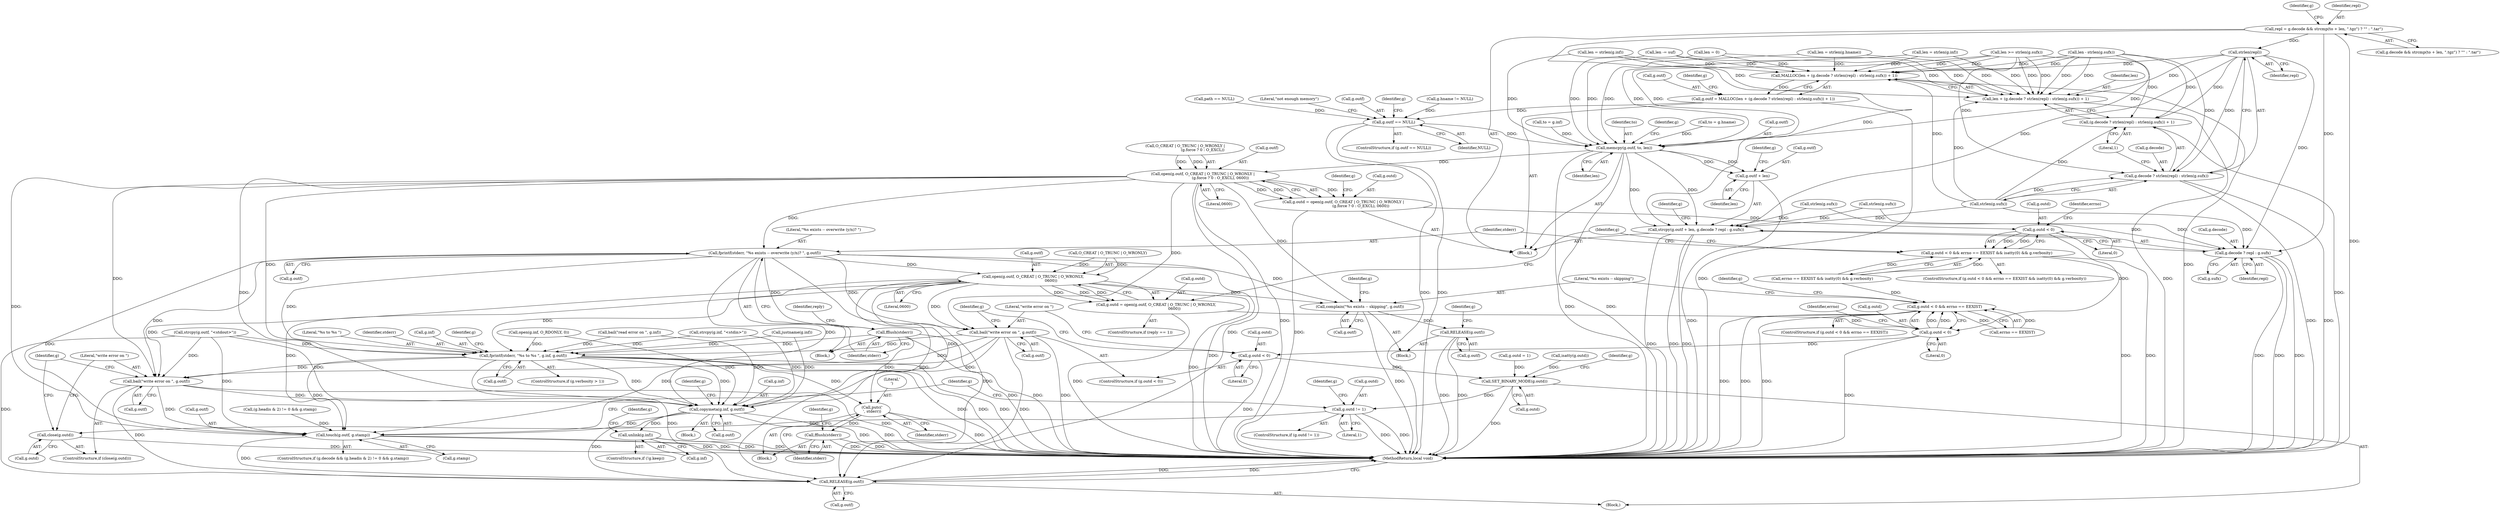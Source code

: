 digraph "0_pigz_fdad1406b3ec809f4954ff7cdf9e99eb18c2458f@pointer" {
"1001050" [label="(Call,repl = g.decode && strcmp(to + len, \".tgz\") ? \"\" : \".tar\")"];
"1001076" [label="(Call,strlen(repl))"];
"1001068" [label="(Call,MALLOC(len + (g.decode ? strlen(repl) : strlen(g.sufx)) + 1))"];
"1001064" [label="(Call,g.outf = MALLOC(len + (g.decode ? strlen(repl) : strlen(g.sufx)) + 1))"];
"1001084" [label="(Call,g.outf == NULL)"];
"1001092" [label="(Call,memcpy(g.outf, to, len))"];
"1001098" [label="(Call,strcpy(g.outf + len, g.decode ? repl : g.sufx))"];
"1001099" [label="(Call,g.outf + len)"];
"1001116" [label="(Call,open(g.outf, O_CREAT | O_TRUNC | O_WRONLY |\n                             (g.force ? 0 : O_EXCL), 0600))"];
"1001112" [label="(Call,g.outd = open(g.outf, O_CREAT | O_TRUNC | O_WRONLY |\n                             (g.force ? 0 : O_EXCL), 0600))"];
"1001135" [label="(Call,g.outd < 0)"];
"1001134" [label="(Call,g.outd < 0 && errno == EEXIST && isatty(0) && g.verbosity)"];
"1001225" [label="(Call,g.outd < 0)"];
"1001224" [label="(Call,g.outd < 0 && errno == EEXIST)"];
"1001259" [label="(Call,g.outd < 0)"];
"1001269" [label="(Call,SET_BINARY_MODE(g.outd))"];
"1001344" [label="(Call,g.outd != 1)"];
"1001351" [label="(Call,close(g.outd))"];
"1001153" [label="(Call,fprintf(stderr, \"%s exists -- overwrite (y/n)? \", g.outf))"];
"1001159" [label="(Call,fflush(stderr))"];
"1001283" [label="(Call,fprintf(stderr, \"%s to %s \", g.inf, g.outf))"];
"1001328" [label="(Call,putc('\n', stderr))"];
"1001331" [label="(Call,fflush(stderr))"];
"1001355" [label="(Call,bail(\"write error on \", g.outf))"];
"1001373" [label="(Call,copymeta(g.inf, g.outf))"];
"1001385" [label="(Call,unlink(g.inf))"];
"1001405" [label="(Call,touch(g.outf, g.stamp))"];
"1001412" [label="(Call,RELEASE(g.outf))"];
"1001213" [label="(Call,open(g.outf, O_CREAT | O_TRUNC | O_WRONLY,\n                              0600))"];
"1001209" [label="(Call,g.outd = open(g.outf, O_CREAT | O_TRUNC | O_WRONLY,\n                              0600))"];
"1001234" [label="(Call,complain(\"%s exists -- skipping\", g.outf))"];
"1001239" [label="(Call,RELEASE(g.outf))"];
"1001264" [label="(Call,bail(\"write error on \", g.outf))"];
"1001069" [label="(Call,len + (g.decode ? strlen(repl) : strlen(g.sufx)) + 1)"];
"1001071" [label="(Call,(g.decode ? strlen(repl) : strlen(g.sufx)) + 1)"];
"1001072" [label="(Call,g.decode ? strlen(repl) : strlen(g.sufx))"];
"1001104" [label="(Call,g.decode ? repl : g.sufx)"];
"1001356" [label="(Literal,\"write error on \")"];
"1001137" [label="(Identifier,g)"];
"1001070" [label="(Identifier,len)"];
"1001343" [label="(ControlStructure,if (g.outd != 1))"];
"1001235" [label="(Literal,\"%s exists -- skipping\")"];
"1001099" [label="(Call,g.outf + len)"];
"1001328" [label="(Call,putc('\n', stderr))"];
"1001275" [label="(Identifier,g)"];
"1001294" [label="(Identifier,g)"];
"1001086" [label="(Identifier,g)"];
"1001083" [label="(ControlStructure,if (g.outf == NULL))"];
"1000988" [label="(Call,g.outd = 1)"];
"1001259" [label="(Call,g.outd < 0)"];
"1001160" [label="(Identifier,stderr)"];
"1001283" [label="(Call,fprintf(stderr, \"%s to %s \", g.inf, g.outf))"];
"1001351" [label="(Call,close(g.outd))"];
"1001331" [label="(Call,fflush(stderr))"];
"1001266" [label="(Call,g.outf)"];
"1001229" [label="(Literal,0)"];
"1001097" [label="(Identifier,len)"];
"1001033" [label="(Call,g.hname != NULL)"];
"1001113" [label="(Call,g.outd)"];
"1001345" [label="(Call,g.outd)"];
"1001263" [label="(Literal,0)"];
"1001239" [label="(Call,RELEASE(g.outf))"];
"1001245" [label="(Identifier,g)"];
"1001261" [label="(Identifier,g)"];
"1001077" [label="(Identifier,repl)"];
"1001372" [label="(Block,)"];
"1001416" [label="(MethodReturn,local void)"];
"1000983" [label="(Call,strcpy(g.outf, \"<stdout>\"))"];
"1001142" [label="(Identifier,errno)"];
"1001140" [label="(Call,errno == EEXIST && isatty(0) && g.verbosity)"];
"1001352" [label="(Call,g.outd)"];
"1001209" [label="(Call,g.outd = open(g.outf, O_CREAT | O_TRUNC | O_WRONLY,\n                              0600))"];
"1001224" [label="(Call,g.outd < 0 && errno == EEXIST)"];
"1001004" [label="(Call,isatty(g.outd))"];
"1001357" [label="(Call,g.outf)"];
"1001088" [label="(Identifier,NULL)"];
"1001103" [label="(Identifier,len)"];
"1000188" [label="(Call,len = 0)"];
"1001064" [label="(Call,g.outf = MALLOC(len + (g.decode ? strlen(repl) : strlen(g.sufx)) + 1))"];
"1001093" [label="(Call,g.outf)"];
"1001373" [label="(Call,copymeta(g.inf, g.outf))"];
"1001066" [label="(Identifier,g)"];
"1001260" [label="(Call,g.outd)"];
"1001155" [label="(Literal,\"%s exists -- overwrite (y/n)? \")"];
"1001327" [label="(Block,)"];
"1001389" [label="(ControlStructure,if (g.decode && (g.headis & 2) != 0 && g.stamp))"];
"1001285" [label="(Literal,\"%s to %s \")"];
"1001136" [label="(Call,g.outd)"];
"1001258" [label="(ControlStructure,if (g.outd < 0))"];
"1000958" [label="(Call,path == NULL)"];
"1000771" [label="(Call,bail(\"read error on \", g.inf))"];
"1001090" [label="(Literal,\"not enough memory\")"];
"1001069" [label="(Call,len + (g.decode ? strlen(repl) : strlen(g.sufx)) + 1)"];
"1001336" [label="(Identifier,g)"];
"1001106" [label="(Identifier,g)"];
"1001044" [label="(Call,len = strlen(g.hname))"];
"1001374" [label="(Call,g.inf)"];
"1001355" [label="(Call,bail(\"write error on \", g.outf))"];
"1001405" [label="(Call,touch(g.outf, g.stamp))"];
"1001413" [label="(Call,g.outf)"];
"1001105" [label="(Call,g.decode)"];
"1001072" [label="(Call,g.decode ? strlen(repl) : strlen(g.sufx))"];
"1000134" [label="(Block,)"];
"1001109" [label="(Call,g.sufx)"];
"1001271" [label="(Identifier,g)"];
"1001104" [label="(Call,g.decode ? repl : g.sufx)"];
"1001205" [label="(ControlStructure,if (reply == 1))"];
"1001329" [label="(Literal,'\n')"];
"1000300" [label="(Call,len = strlen(g.inf))"];
"1001051" [label="(Identifier,repl)"];
"1001015" [label="(Call,to = g.inf)"];
"1001225" [label="(Call,g.outd < 0)"];
"1001392" [label="(Identifier,g)"];
"1001082" [label="(Literal,1)"];
"1001380" [label="(ControlStructure,if (!g.keep))"];
"1001348" [label="(Literal,1)"];
"1001409" [label="(Call,g.stamp)"];
"1001353" [label="(Identifier,g)"];
"1001108" [label="(Identifier,repl)"];
"1001406" [label="(Call,g.outf)"];
"1001265" [label="(Literal,\"write error on \")"];
"1001134" [label="(Call,g.outd < 0 && errno == EEXIST && isatty(0) && g.verbosity)"];
"1000759" [label="(Call,open(g.inf, O_RDONLY, 0))"];
"1001150" [label="(Block,)"];
"1001139" [label="(Literal,0)"];
"1001092" [label="(Call,memcpy(g.outf, to, len))"];
"1001289" [label="(Call,g.outf)"];
"1001241" [label="(Identifier,g)"];
"1001233" [label="(Block,)"];
"1001112" [label="(Call,g.outd = open(g.outf, O_CREAT | O_TRUNC | O_WRONLY |\n                             (g.force ? 0 : O_EXCL), 0600))"];
"1001284" [label="(Identifier,stderr)"];
"1001132" [label="(Literal,0600)"];
"1001385" [label="(Call,unlink(g.inf))"];
"1001230" [label="(Call,errno == EEXIST)"];
"1001332" [label="(Identifier,stderr)"];
"1001068" [label="(Call,MALLOC(len + (g.decode ? strlen(repl) : strlen(g.sufx)) + 1))"];
"1001213" [label="(Call,open(g.outf, O_CREAT | O_TRUNC | O_WRONLY,\n                              0600))"];
"1001231" [label="(Identifier,errno)"];
"1001269" [label="(Call,SET_BINARY_MODE(g.outd))"];
"1001098" [label="(Call,strcpy(g.outf + len, g.decode ? repl : g.sufx))"];
"1001286" [label="(Call,g.inf)"];
"1001073" [label="(Call,g.decode)"];
"1001217" [label="(Call,O_CREAT | O_TRUNC | O_WRONLY)"];
"1001223" [label="(ControlStructure,if (g.outd < 0 && errno == EEXIST))"];
"1001052" [label="(Call,g.decode && strcmp(to + len, \".tgz\") ? \"\" : \".tar\")"];
"1000223" [label="(Call,len = strlen(g.inf))"];
"1001114" [label="(Identifier,g)"];
"1001344" [label="(Call,g.outd != 1)"];
"1001162" [label="(Identifier,reply)"];
"1000752" [label="(Call,len -= suf)"];
"1001133" [label="(ControlStructure,if (g.outd < 0 && errno == EEXIST && isatty(0) && g.verbosity))"];
"1000687" [label="(Call,strlen(g.sufx))"];
"1001222" [label="(Literal,0600)"];
"1001078" [label="(Call,strlen(g.sufx))"];
"1001210" [label="(Call,g.outd)"];
"1001085" [label="(Call,g.outf)"];
"1001227" [label="(Identifier,g)"];
"1001096" [label="(Identifier,to)"];
"1001362" [label="(Identifier,g)"];
"1001383" [label="(Identifier,g)"];
"1001414" [label="(Identifier,g)"];
"1000685" [label="(Call,len >= strlen(g.sufx))"];
"1001065" [label="(Call,g.outf)"];
"1001116" [label="(Call,open(g.outf, O_CREAT | O_TRUNC | O_WRONLY |\n                             (g.force ? 0 : O_EXCL), 0600))"];
"1001153" [label="(Call,fprintf(stderr, \"%s exists -- overwrite (y/n)? \", g.outf))"];
"1001234" [label="(Call,complain(\"%s exists -- skipping\", g.outf))"];
"1001264" [label="(Call,bail(\"write error on \", g.outf))"];
"1001094" [label="(Identifier,g)"];
"1001156" [label="(Call,g.outf)"];
"1001050" [label="(Call,repl = g.decode && strcmp(to + len, \".tgz\") ? \"\" : \".tar\")"];
"1001154" [label="(Identifier,stderr)"];
"1000699" [label="(Call,strlen(g.sufx))"];
"1000697" [label="(Call,len - strlen(g.sufx))"];
"1001117" [label="(Call,g.outf)"];
"1001100" [label="(Call,g.outf)"];
"1000150" [label="(Call,strcpy(g.inf, \"<stdin>\"))"];
"1001394" [label="(Call,(g.headis & 2) != 0 && g.stamp)"];
"1001270" [label="(Call,g.outd)"];
"1001236" [label="(Call,g.outf)"];
"1001412" [label="(Call,RELEASE(g.outf))"];
"1001101" [label="(Identifier,g)"];
"1001330" [label="(Identifier,stderr)"];
"1001240" [label="(Call,g.outf)"];
"1000786" [label="(Call,justname(g.inf))"];
"1001120" [label="(Call,O_CREAT | O_TRUNC | O_WRONLY |\n                             (g.force ? 0 : O_EXCL))"];
"1001277" [label="(ControlStructure,if (g.verbosity > 1))"];
"1001377" [label="(Call,g.outf)"];
"1001350" [label="(ControlStructure,if (close(g.outd)))"];
"1001039" [label="(Call,to = g.hname)"];
"1001226" [label="(Call,g.outd)"];
"1001159" [label="(Call,fflush(stderr))"];
"1001084" [label="(Call,g.outf == NULL)"];
"1001386" [label="(Call,g.inf)"];
"1001214" [label="(Call,g.outf)"];
"1001012" [label="(Block,)"];
"1001135" [label="(Call,g.outd < 0)"];
"1001076" [label="(Call,strlen(repl))"];
"1001071" [label="(Call,(g.decode ? strlen(repl) : strlen(g.sufx)) + 1)"];
"1001050" -> "1001012"  [label="AST: "];
"1001050" -> "1001052"  [label="CFG: "];
"1001051" -> "1001050"  [label="AST: "];
"1001052" -> "1001050"  [label="AST: "];
"1001066" -> "1001050"  [label="CFG: "];
"1001050" -> "1001416"  [label="DDG: "];
"1001050" -> "1001076"  [label="DDG: "];
"1001050" -> "1001098"  [label="DDG: "];
"1001050" -> "1001104"  [label="DDG: "];
"1001076" -> "1001072"  [label="AST: "];
"1001076" -> "1001077"  [label="CFG: "];
"1001077" -> "1001076"  [label="AST: "];
"1001072" -> "1001076"  [label="CFG: "];
"1001076" -> "1001068"  [label="DDG: "];
"1001076" -> "1001069"  [label="DDG: "];
"1001076" -> "1001071"  [label="DDG: "];
"1001076" -> "1001072"  [label="DDG: "];
"1001076" -> "1001098"  [label="DDG: "];
"1001076" -> "1001104"  [label="DDG: "];
"1001068" -> "1001064"  [label="AST: "];
"1001068" -> "1001069"  [label="CFG: "];
"1001069" -> "1001068"  [label="AST: "];
"1001064" -> "1001068"  [label="CFG: "];
"1001068" -> "1001416"  [label="DDG: "];
"1001068" -> "1001064"  [label="DDG: "];
"1001044" -> "1001068"  [label="DDG: "];
"1000188" -> "1001068"  [label="DDG: "];
"1000752" -> "1001068"  [label="DDG: "];
"1000300" -> "1001068"  [label="DDG: "];
"1000685" -> "1001068"  [label="DDG: "];
"1000685" -> "1001068"  [label="DDG: "];
"1000697" -> "1001068"  [label="DDG: "];
"1000697" -> "1001068"  [label="DDG: "];
"1000223" -> "1001068"  [label="DDG: "];
"1001078" -> "1001068"  [label="DDG: "];
"1001064" -> "1001012"  [label="AST: "];
"1001065" -> "1001064"  [label="AST: "];
"1001086" -> "1001064"  [label="CFG: "];
"1001064" -> "1001416"  [label="DDG: "];
"1001064" -> "1001084"  [label="DDG: "];
"1001084" -> "1001083"  [label="AST: "];
"1001084" -> "1001088"  [label="CFG: "];
"1001085" -> "1001084"  [label="AST: "];
"1001088" -> "1001084"  [label="AST: "];
"1001090" -> "1001084"  [label="CFG: "];
"1001094" -> "1001084"  [label="CFG: "];
"1001084" -> "1001416"  [label="DDG: "];
"1001084" -> "1001416"  [label="DDG: "];
"1001033" -> "1001084"  [label="DDG: "];
"1000958" -> "1001084"  [label="DDG: "];
"1001084" -> "1001092"  [label="DDG: "];
"1001092" -> "1001012"  [label="AST: "];
"1001092" -> "1001097"  [label="CFG: "];
"1001093" -> "1001092"  [label="AST: "];
"1001096" -> "1001092"  [label="AST: "];
"1001097" -> "1001092"  [label="AST: "];
"1001101" -> "1001092"  [label="CFG: "];
"1001092" -> "1001416"  [label="DDG: "];
"1001092" -> "1001416"  [label="DDG: "];
"1001039" -> "1001092"  [label="DDG: "];
"1001015" -> "1001092"  [label="DDG: "];
"1001044" -> "1001092"  [label="DDG: "];
"1000188" -> "1001092"  [label="DDG: "];
"1000752" -> "1001092"  [label="DDG: "];
"1000300" -> "1001092"  [label="DDG: "];
"1000685" -> "1001092"  [label="DDG: "];
"1000697" -> "1001092"  [label="DDG: "];
"1000223" -> "1001092"  [label="DDG: "];
"1001092" -> "1001098"  [label="DDG: "];
"1001092" -> "1001098"  [label="DDG: "];
"1001092" -> "1001099"  [label="DDG: "];
"1001092" -> "1001099"  [label="DDG: "];
"1001092" -> "1001116"  [label="DDG: "];
"1001098" -> "1001012"  [label="AST: "];
"1001098" -> "1001104"  [label="CFG: "];
"1001099" -> "1001098"  [label="AST: "];
"1001104" -> "1001098"  [label="AST: "];
"1001114" -> "1001098"  [label="CFG: "];
"1001098" -> "1001416"  [label="DDG: "];
"1001098" -> "1001416"  [label="DDG: "];
"1001098" -> "1001416"  [label="DDG: "];
"1001078" -> "1001098"  [label="DDG: "];
"1000687" -> "1001098"  [label="DDG: "];
"1000699" -> "1001098"  [label="DDG: "];
"1001099" -> "1001103"  [label="CFG: "];
"1001100" -> "1001099"  [label="AST: "];
"1001103" -> "1001099"  [label="AST: "];
"1001106" -> "1001099"  [label="CFG: "];
"1001099" -> "1001416"  [label="DDG: "];
"1001116" -> "1001112"  [label="AST: "];
"1001116" -> "1001132"  [label="CFG: "];
"1001117" -> "1001116"  [label="AST: "];
"1001120" -> "1001116"  [label="AST: "];
"1001132" -> "1001116"  [label="AST: "];
"1001112" -> "1001116"  [label="CFG: "];
"1001116" -> "1001416"  [label="DDG: "];
"1001116" -> "1001112"  [label="DDG: "];
"1001116" -> "1001112"  [label="DDG: "];
"1001116" -> "1001112"  [label="DDG: "];
"1001120" -> "1001116"  [label="DDG: "];
"1001120" -> "1001116"  [label="DDG: "];
"1001116" -> "1001153"  [label="DDG: "];
"1001116" -> "1001234"  [label="DDG: "];
"1001116" -> "1001264"  [label="DDG: "];
"1001116" -> "1001283"  [label="DDG: "];
"1001116" -> "1001355"  [label="DDG: "];
"1001116" -> "1001373"  [label="DDG: "];
"1001116" -> "1001405"  [label="DDG: "];
"1001116" -> "1001412"  [label="DDG: "];
"1001112" -> "1001012"  [label="AST: "];
"1001113" -> "1001112"  [label="AST: "];
"1001137" -> "1001112"  [label="CFG: "];
"1001112" -> "1001416"  [label="DDG: "];
"1001112" -> "1001135"  [label="DDG: "];
"1001135" -> "1001134"  [label="AST: "];
"1001135" -> "1001139"  [label="CFG: "];
"1001136" -> "1001135"  [label="AST: "];
"1001139" -> "1001135"  [label="AST: "];
"1001142" -> "1001135"  [label="CFG: "];
"1001134" -> "1001135"  [label="CFG: "];
"1001135" -> "1001134"  [label="DDG: "];
"1001135" -> "1001134"  [label="DDG: "];
"1001135" -> "1001225"  [label="DDG: "];
"1001134" -> "1001133"  [label="AST: "];
"1001134" -> "1001140"  [label="CFG: "];
"1001140" -> "1001134"  [label="AST: "];
"1001154" -> "1001134"  [label="CFG: "];
"1001227" -> "1001134"  [label="CFG: "];
"1001134" -> "1001416"  [label="DDG: "];
"1001134" -> "1001416"  [label="DDG: "];
"1001140" -> "1001134"  [label="DDG: "];
"1001140" -> "1001134"  [label="DDG: "];
"1001225" -> "1001224"  [label="AST: "];
"1001225" -> "1001229"  [label="CFG: "];
"1001226" -> "1001225"  [label="AST: "];
"1001229" -> "1001225"  [label="AST: "];
"1001231" -> "1001225"  [label="CFG: "];
"1001224" -> "1001225"  [label="CFG: "];
"1001225" -> "1001416"  [label="DDG: "];
"1001225" -> "1001224"  [label="DDG: "];
"1001225" -> "1001224"  [label="DDG: "];
"1001209" -> "1001225"  [label="DDG: "];
"1001225" -> "1001259"  [label="DDG: "];
"1001224" -> "1001223"  [label="AST: "];
"1001224" -> "1001230"  [label="CFG: "];
"1001230" -> "1001224"  [label="AST: "];
"1001235" -> "1001224"  [label="CFG: "];
"1001261" -> "1001224"  [label="CFG: "];
"1001224" -> "1001416"  [label="DDG: "];
"1001224" -> "1001416"  [label="DDG: "];
"1001224" -> "1001416"  [label="DDG: "];
"1001140" -> "1001224"  [label="DDG: "];
"1001230" -> "1001224"  [label="DDG: "];
"1001230" -> "1001224"  [label="DDG: "];
"1001259" -> "1001258"  [label="AST: "];
"1001259" -> "1001263"  [label="CFG: "];
"1001260" -> "1001259"  [label="AST: "];
"1001263" -> "1001259"  [label="AST: "];
"1001265" -> "1001259"  [label="CFG: "];
"1001271" -> "1001259"  [label="CFG: "];
"1001259" -> "1001416"  [label="DDG: "];
"1001259" -> "1001269"  [label="DDG: "];
"1001269" -> "1000134"  [label="AST: "];
"1001269" -> "1001270"  [label="CFG: "];
"1001270" -> "1001269"  [label="AST: "];
"1001275" -> "1001269"  [label="CFG: "];
"1001269" -> "1001416"  [label="DDG: "];
"1000988" -> "1001269"  [label="DDG: "];
"1001004" -> "1001269"  [label="DDG: "];
"1001269" -> "1001344"  [label="DDG: "];
"1001344" -> "1001343"  [label="AST: "];
"1001344" -> "1001348"  [label="CFG: "];
"1001345" -> "1001344"  [label="AST: "];
"1001348" -> "1001344"  [label="AST: "];
"1001353" -> "1001344"  [label="CFG: "];
"1001414" -> "1001344"  [label="CFG: "];
"1001344" -> "1001416"  [label="DDG: "];
"1001344" -> "1001416"  [label="DDG: "];
"1001344" -> "1001351"  [label="DDG: "];
"1001351" -> "1001350"  [label="AST: "];
"1001351" -> "1001352"  [label="CFG: "];
"1001352" -> "1001351"  [label="AST: "];
"1001356" -> "1001351"  [label="CFG: "];
"1001362" -> "1001351"  [label="CFG: "];
"1001351" -> "1001416"  [label="DDG: "];
"1001153" -> "1001150"  [label="AST: "];
"1001153" -> "1001156"  [label="CFG: "];
"1001154" -> "1001153"  [label="AST: "];
"1001155" -> "1001153"  [label="AST: "];
"1001156" -> "1001153"  [label="AST: "];
"1001160" -> "1001153"  [label="CFG: "];
"1001153" -> "1001416"  [label="DDG: "];
"1001153" -> "1001159"  [label="DDG: "];
"1001153" -> "1001213"  [label="DDG: "];
"1001153" -> "1001234"  [label="DDG: "];
"1001153" -> "1001264"  [label="DDG: "];
"1001153" -> "1001283"  [label="DDG: "];
"1001153" -> "1001355"  [label="DDG: "];
"1001153" -> "1001373"  [label="DDG: "];
"1001153" -> "1001405"  [label="DDG: "];
"1001153" -> "1001412"  [label="DDG: "];
"1001159" -> "1001150"  [label="AST: "];
"1001159" -> "1001160"  [label="CFG: "];
"1001160" -> "1001159"  [label="AST: "];
"1001162" -> "1001159"  [label="CFG: "];
"1001159" -> "1001416"  [label="DDG: "];
"1001159" -> "1001416"  [label="DDG: "];
"1001159" -> "1001283"  [label="DDG: "];
"1001159" -> "1001328"  [label="DDG: "];
"1001283" -> "1001277"  [label="AST: "];
"1001283" -> "1001289"  [label="CFG: "];
"1001284" -> "1001283"  [label="AST: "];
"1001285" -> "1001283"  [label="AST: "];
"1001286" -> "1001283"  [label="AST: "];
"1001289" -> "1001283"  [label="AST: "];
"1001294" -> "1001283"  [label="CFG: "];
"1001283" -> "1001416"  [label="DDG: "];
"1001283" -> "1001416"  [label="DDG: "];
"1001283" -> "1001416"  [label="DDG: "];
"1000771" -> "1001283"  [label="DDG: "];
"1000150" -> "1001283"  [label="DDG: "];
"1000759" -> "1001283"  [label="DDG: "];
"1000786" -> "1001283"  [label="DDG: "];
"1001264" -> "1001283"  [label="DDG: "];
"1000983" -> "1001283"  [label="DDG: "];
"1001213" -> "1001283"  [label="DDG: "];
"1001283" -> "1001328"  [label="DDG: "];
"1001283" -> "1001355"  [label="DDG: "];
"1001283" -> "1001373"  [label="DDG: "];
"1001283" -> "1001373"  [label="DDG: "];
"1001283" -> "1001405"  [label="DDG: "];
"1001283" -> "1001412"  [label="DDG: "];
"1001328" -> "1001327"  [label="AST: "];
"1001328" -> "1001330"  [label="CFG: "];
"1001329" -> "1001328"  [label="AST: "];
"1001330" -> "1001328"  [label="AST: "];
"1001332" -> "1001328"  [label="CFG: "];
"1001328" -> "1001416"  [label="DDG: "];
"1001328" -> "1001331"  [label="DDG: "];
"1001331" -> "1001327"  [label="AST: "];
"1001331" -> "1001332"  [label="CFG: "];
"1001332" -> "1001331"  [label="AST: "];
"1001336" -> "1001331"  [label="CFG: "];
"1001331" -> "1001416"  [label="DDG: "];
"1001331" -> "1001416"  [label="DDG: "];
"1001355" -> "1001350"  [label="AST: "];
"1001355" -> "1001357"  [label="CFG: "];
"1001356" -> "1001355"  [label="AST: "];
"1001357" -> "1001355"  [label="AST: "];
"1001362" -> "1001355"  [label="CFG: "];
"1001355" -> "1001416"  [label="DDG: "];
"1001264" -> "1001355"  [label="DDG: "];
"1000983" -> "1001355"  [label="DDG: "];
"1001213" -> "1001355"  [label="DDG: "];
"1001355" -> "1001373"  [label="DDG: "];
"1001355" -> "1001405"  [label="DDG: "];
"1001355" -> "1001412"  [label="DDG: "];
"1001373" -> "1001372"  [label="AST: "];
"1001373" -> "1001377"  [label="CFG: "];
"1001374" -> "1001373"  [label="AST: "];
"1001377" -> "1001373"  [label="AST: "];
"1001383" -> "1001373"  [label="CFG: "];
"1001373" -> "1001416"  [label="DDG: "];
"1001373" -> "1001416"  [label="DDG: "];
"1000771" -> "1001373"  [label="DDG: "];
"1000150" -> "1001373"  [label="DDG: "];
"1000759" -> "1001373"  [label="DDG: "];
"1000786" -> "1001373"  [label="DDG: "];
"1001264" -> "1001373"  [label="DDG: "];
"1000983" -> "1001373"  [label="DDG: "];
"1001213" -> "1001373"  [label="DDG: "];
"1001373" -> "1001385"  [label="DDG: "];
"1001373" -> "1001405"  [label="DDG: "];
"1001373" -> "1001412"  [label="DDG: "];
"1001385" -> "1001380"  [label="AST: "];
"1001385" -> "1001386"  [label="CFG: "];
"1001386" -> "1001385"  [label="AST: "];
"1001392" -> "1001385"  [label="CFG: "];
"1001385" -> "1001416"  [label="DDG: "];
"1001385" -> "1001416"  [label="DDG: "];
"1001405" -> "1001389"  [label="AST: "];
"1001405" -> "1001409"  [label="CFG: "];
"1001406" -> "1001405"  [label="AST: "];
"1001409" -> "1001405"  [label="AST: "];
"1001414" -> "1001405"  [label="CFG: "];
"1001405" -> "1001416"  [label="DDG: "];
"1001405" -> "1001416"  [label="DDG: "];
"1001264" -> "1001405"  [label="DDG: "];
"1000983" -> "1001405"  [label="DDG: "];
"1001213" -> "1001405"  [label="DDG: "];
"1001394" -> "1001405"  [label="DDG: "];
"1001405" -> "1001412"  [label="DDG: "];
"1001412" -> "1000134"  [label="AST: "];
"1001412" -> "1001413"  [label="CFG: "];
"1001413" -> "1001412"  [label="AST: "];
"1001416" -> "1001412"  [label="CFG: "];
"1001412" -> "1001416"  [label="DDG: "];
"1001412" -> "1001416"  [label="DDG: "];
"1001264" -> "1001412"  [label="DDG: "];
"1000983" -> "1001412"  [label="DDG: "];
"1001213" -> "1001412"  [label="DDG: "];
"1001213" -> "1001209"  [label="AST: "];
"1001213" -> "1001222"  [label="CFG: "];
"1001214" -> "1001213"  [label="AST: "];
"1001217" -> "1001213"  [label="AST: "];
"1001222" -> "1001213"  [label="AST: "];
"1001209" -> "1001213"  [label="CFG: "];
"1001213" -> "1001416"  [label="DDG: "];
"1001213" -> "1001209"  [label="DDG: "];
"1001213" -> "1001209"  [label="DDG: "];
"1001213" -> "1001209"  [label="DDG: "];
"1001217" -> "1001213"  [label="DDG: "];
"1001217" -> "1001213"  [label="DDG: "];
"1001213" -> "1001234"  [label="DDG: "];
"1001213" -> "1001264"  [label="DDG: "];
"1001209" -> "1001205"  [label="AST: "];
"1001210" -> "1001209"  [label="AST: "];
"1001227" -> "1001209"  [label="CFG: "];
"1001209" -> "1001416"  [label="DDG: "];
"1001234" -> "1001233"  [label="AST: "];
"1001234" -> "1001236"  [label="CFG: "];
"1001235" -> "1001234"  [label="AST: "];
"1001236" -> "1001234"  [label="AST: "];
"1001241" -> "1001234"  [label="CFG: "];
"1001234" -> "1001416"  [label="DDG: "];
"1001234" -> "1001239"  [label="DDG: "];
"1001239" -> "1001233"  [label="AST: "];
"1001239" -> "1001240"  [label="CFG: "];
"1001240" -> "1001239"  [label="AST: "];
"1001245" -> "1001239"  [label="CFG: "];
"1001239" -> "1001416"  [label="DDG: "];
"1001239" -> "1001416"  [label="DDG: "];
"1001264" -> "1001258"  [label="AST: "];
"1001264" -> "1001266"  [label="CFG: "];
"1001265" -> "1001264"  [label="AST: "];
"1001266" -> "1001264"  [label="AST: "];
"1001271" -> "1001264"  [label="CFG: "];
"1001264" -> "1001416"  [label="DDG: "];
"1001069" -> "1001071"  [label="CFG: "];
"1001070" -> "1001069"  [label="AST: "];
"1001071" -> "1001069"  [label="AST: "];
"1001069" -> "1001416"  [label="DDG: "];
"1001044" -> "1001069"  [label="DDG: "];
"1000188" -> "1001069"  [label="DDG: "];
"1000752" -> "1001069"  [label="DDG: "];
"1000300" -> "1001069"  [label="DDG: "];
"1000685" -> "1001069"  [label="DDG: "];
"1000685" -> "1001069"  [label="DDG: "];
"1000697" -> "1001069"  [label="DDG: "];
"1000697" -> "1001069"  [label="DDG: "];
"1000223" -> "1001069"  [label="DDG: "];
"1001078" -> "1001069"  [label="DDG: "];
"1001071" -> "1001082"  [label="CFG: "];
"1001072" -> "1001071"  [label="AST: "];
"1001082" -> "1001071"  [label="AST: "];
"1001071" -> "1001416"  [label="DDG: "];
"1001078" -> "1001071"  [label="DDG: "];
"1000697" -> "1001071"  [label="DDG: "];
"1000685" -> "1001071"  [label="DDG: "];
"1001072" -> "1001078"  [label="CFG: "];
"1001073" -> "1001072"  [label="AST: "];
"1001078" -> "1001072"  [label="AST: "];
"1001082" -> "1001072"  [label="CFG: "];
"1001072" -> "1001416"  [label="DDG: "];
"1001072" -> "1001416"  [label="DDG: "];
"1001078" -> "1001072"  [label="DDG: "];
"1000697" -> "1001072"  [label="DDG: "];
"1000685" -> "1001072"  [label="DDG: "];
"1001104" -> "1001108"  [label="CFG: "];
"1001104" -> "1001109"  [label="CFG: "];
"1001105" -> "1001104"  [label="AST: "];
"1001108" -> "1001104"  [label="AST: "];
"1001109" -> "1001104"  [label="AST: "];
"1001104" -> "1001416"  [label="DDG: "];
"1001104" -> "1001416"  [label="DDG: "];
"1001104" -> "1001416"  [label="DDG: "];
"1001078" -> "1001104"  [label="DDG: "];
"1000687" -> "1001104"  [label="DDG: "];
"1000699" -> "1001104"  [label="DDG: "];
}
